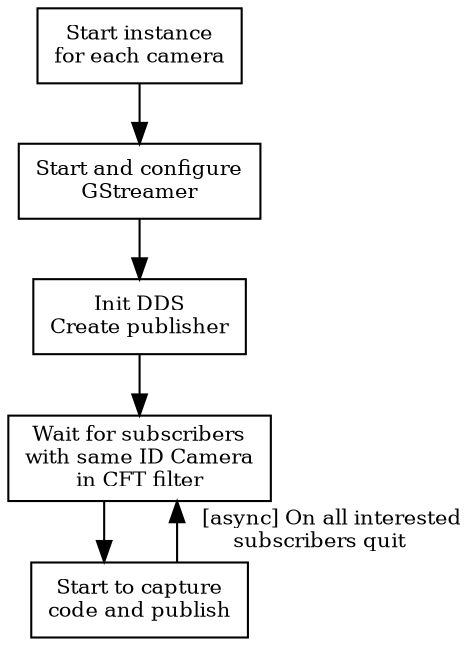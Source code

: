 digraph video {
    graph [nodesep = 0.4, rankdir = LR, splines = ortho, fontsize = 10];
    node [fontsize = 10]
    edge [fontsize = 10]

    {
        rank = same;

        node [shape = box]
            start [label = "Start instance\nfor each camera"];
            initGStreamer [label = "Start and configure\nGStreamer"];
            initDDS [label = "Init DDS\nCreate publisher"];
            waitSubs [label = "Wait for subscribers\nwith same ID Camera\nin CFT filter"];
            startPub [label = "Start to capture\ncode and publish"];

        edge [constraint = false];
        start -> initGStreamer -> initDDS -> waitSubs;
        waitSubs -> startPub;
        startPub -> waitSubs [xlabel = "    [async] On all interested\nsubscribers quit"];
    }
}
